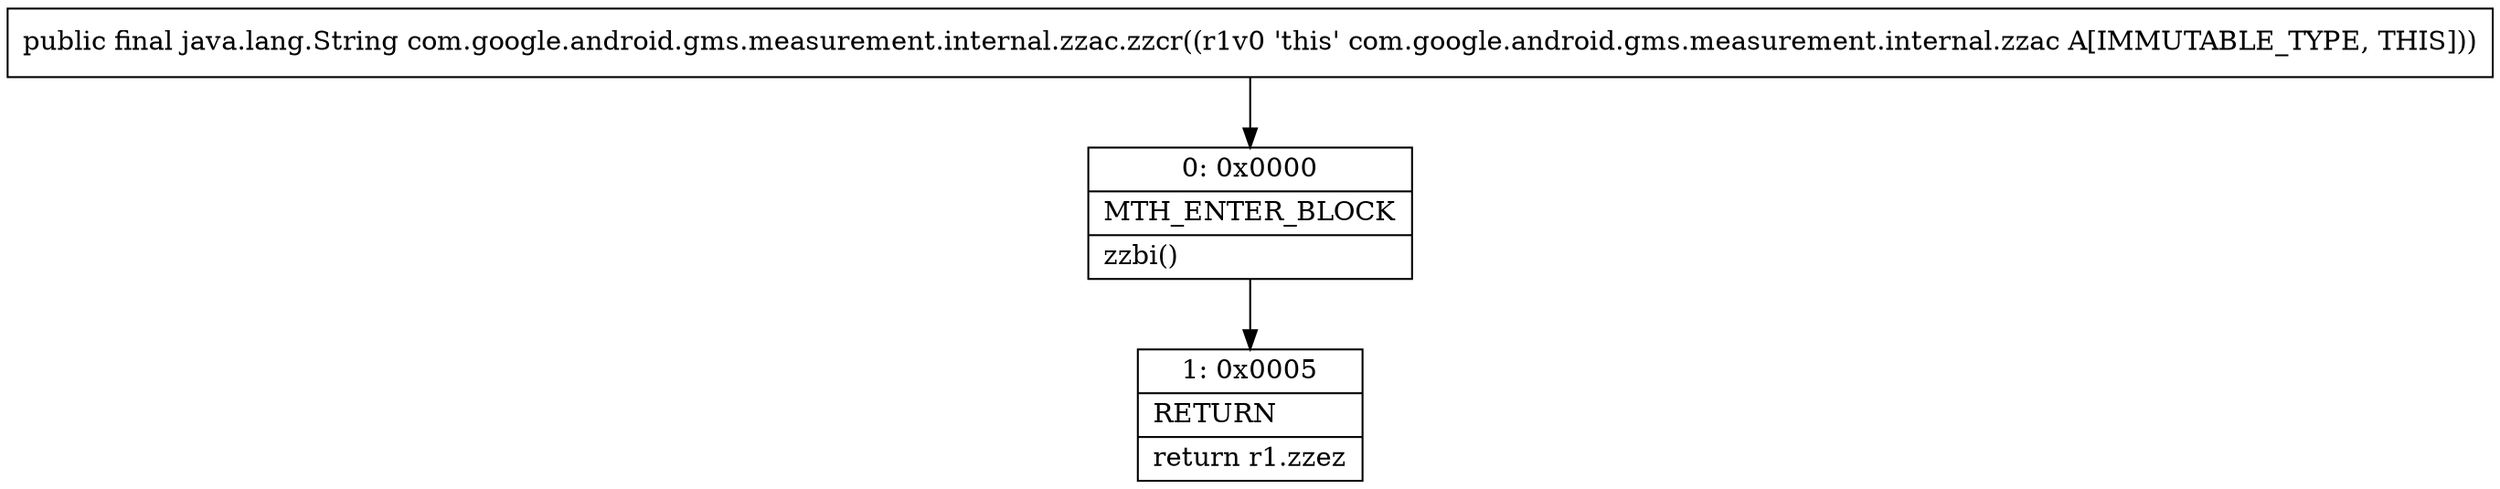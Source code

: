 digraph "CFG forcom.google.android.gms.measurement.internal.zzac.zzcr()Ljava\/lang\/String;" {
Node_0 [shape=record,label="{0\:\ 0x0000|MTH_ENTER_BLOCK\l|zzbi()\l}"];
Node_1 [shape=record,label="{1\:\ 0x0005|RETURN\l|return r1.zzez\l}"];
MethodNode[shape=record,label="{public final java.lang.String com.google.android.gms.measurement.internal.zzac.zzcr((r1v0 'this' com.google.android.gms.measurement.internal.zzac A[IMMUTABLE_TYPE, THIS])) }"];
MethodNode -> Node_0;
Node_0 -> Node_1;
}

